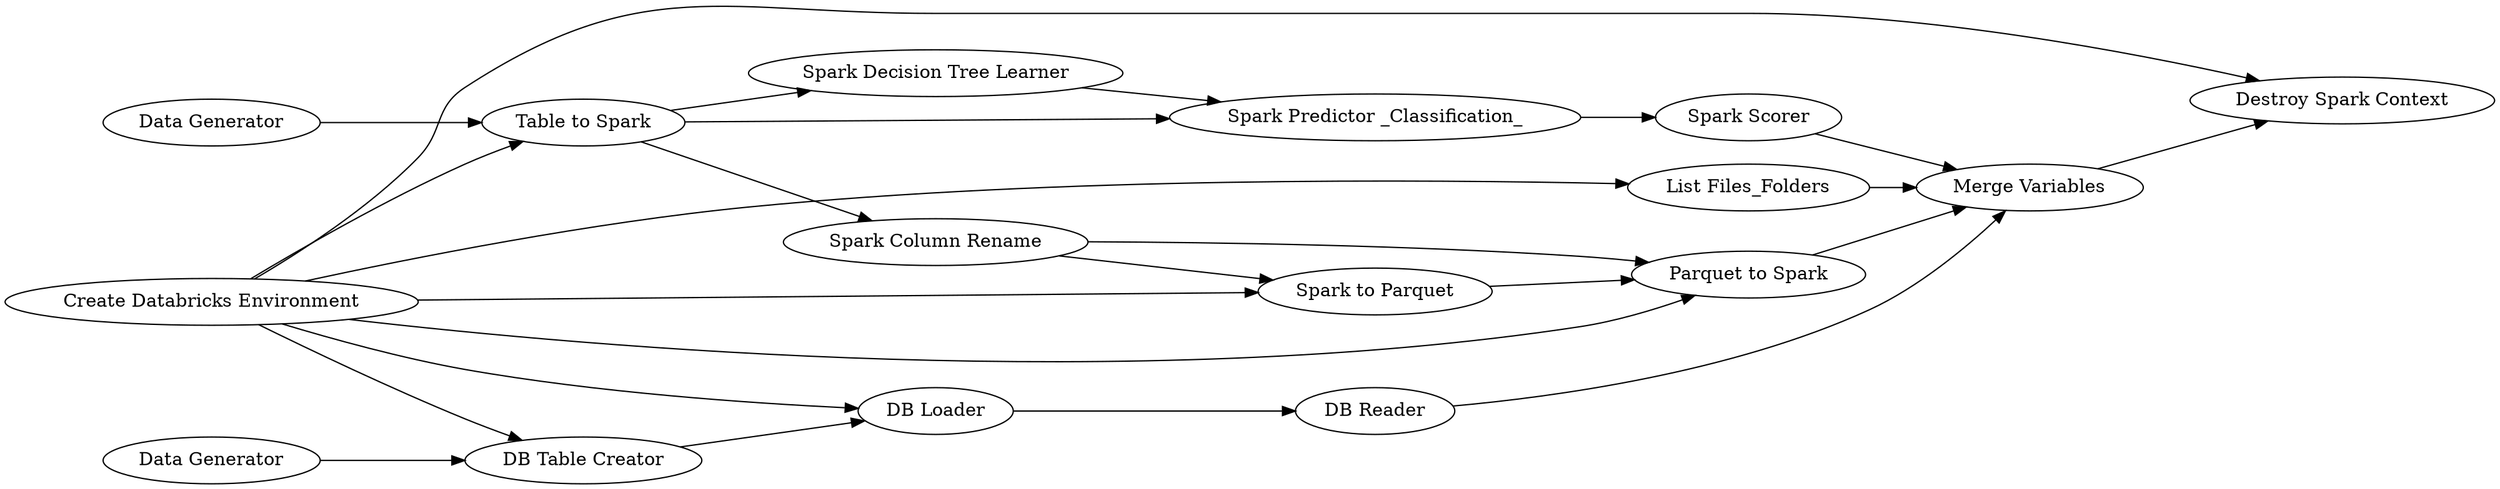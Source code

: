 digraph {
	40 -> 210
	24 -> 28
	209 -> 212
	40 -> 213
	208 -> 212
	21 -> 22
	30 -> 212
	214 -> 33
	210 -> 213
	213 -> 212
	28 -> 30
	214 -> 210
	22 -> 24
	22 -> 40
	214 -> 213
	214 -> 22
	47 -> 48
	22 -> 28
	214 -> 208
	214 -> 48
	212 -> 33
	48 -> 209
	43 -> 47
	214 -> 47
	210 [label="Spark to Parquet"]
	24 [label="Spark Decision Tree Learner"]
	48 [label="DB Loader"]
	214 [label="Create Databricks Environment"]
	43 [label="Data Generator"]
	208 [label="List Files_Folders"]
	22 [label="Table to Spark"]
	28 [label="Spark Predictor _Classification_"]
	21 [label="Data Generator"]
	47 [label="DB Table Creator"]
	212 [label="Merge Variables"]
	40 [label="Spark Column Rename"]
	33 [label="Destroy Spark Context"]
	30 [label="Spark Scorer"]
	209 [label="DB Reader"]
	213 [label="Parquet to Spark"]
	rankdir=LR
}
